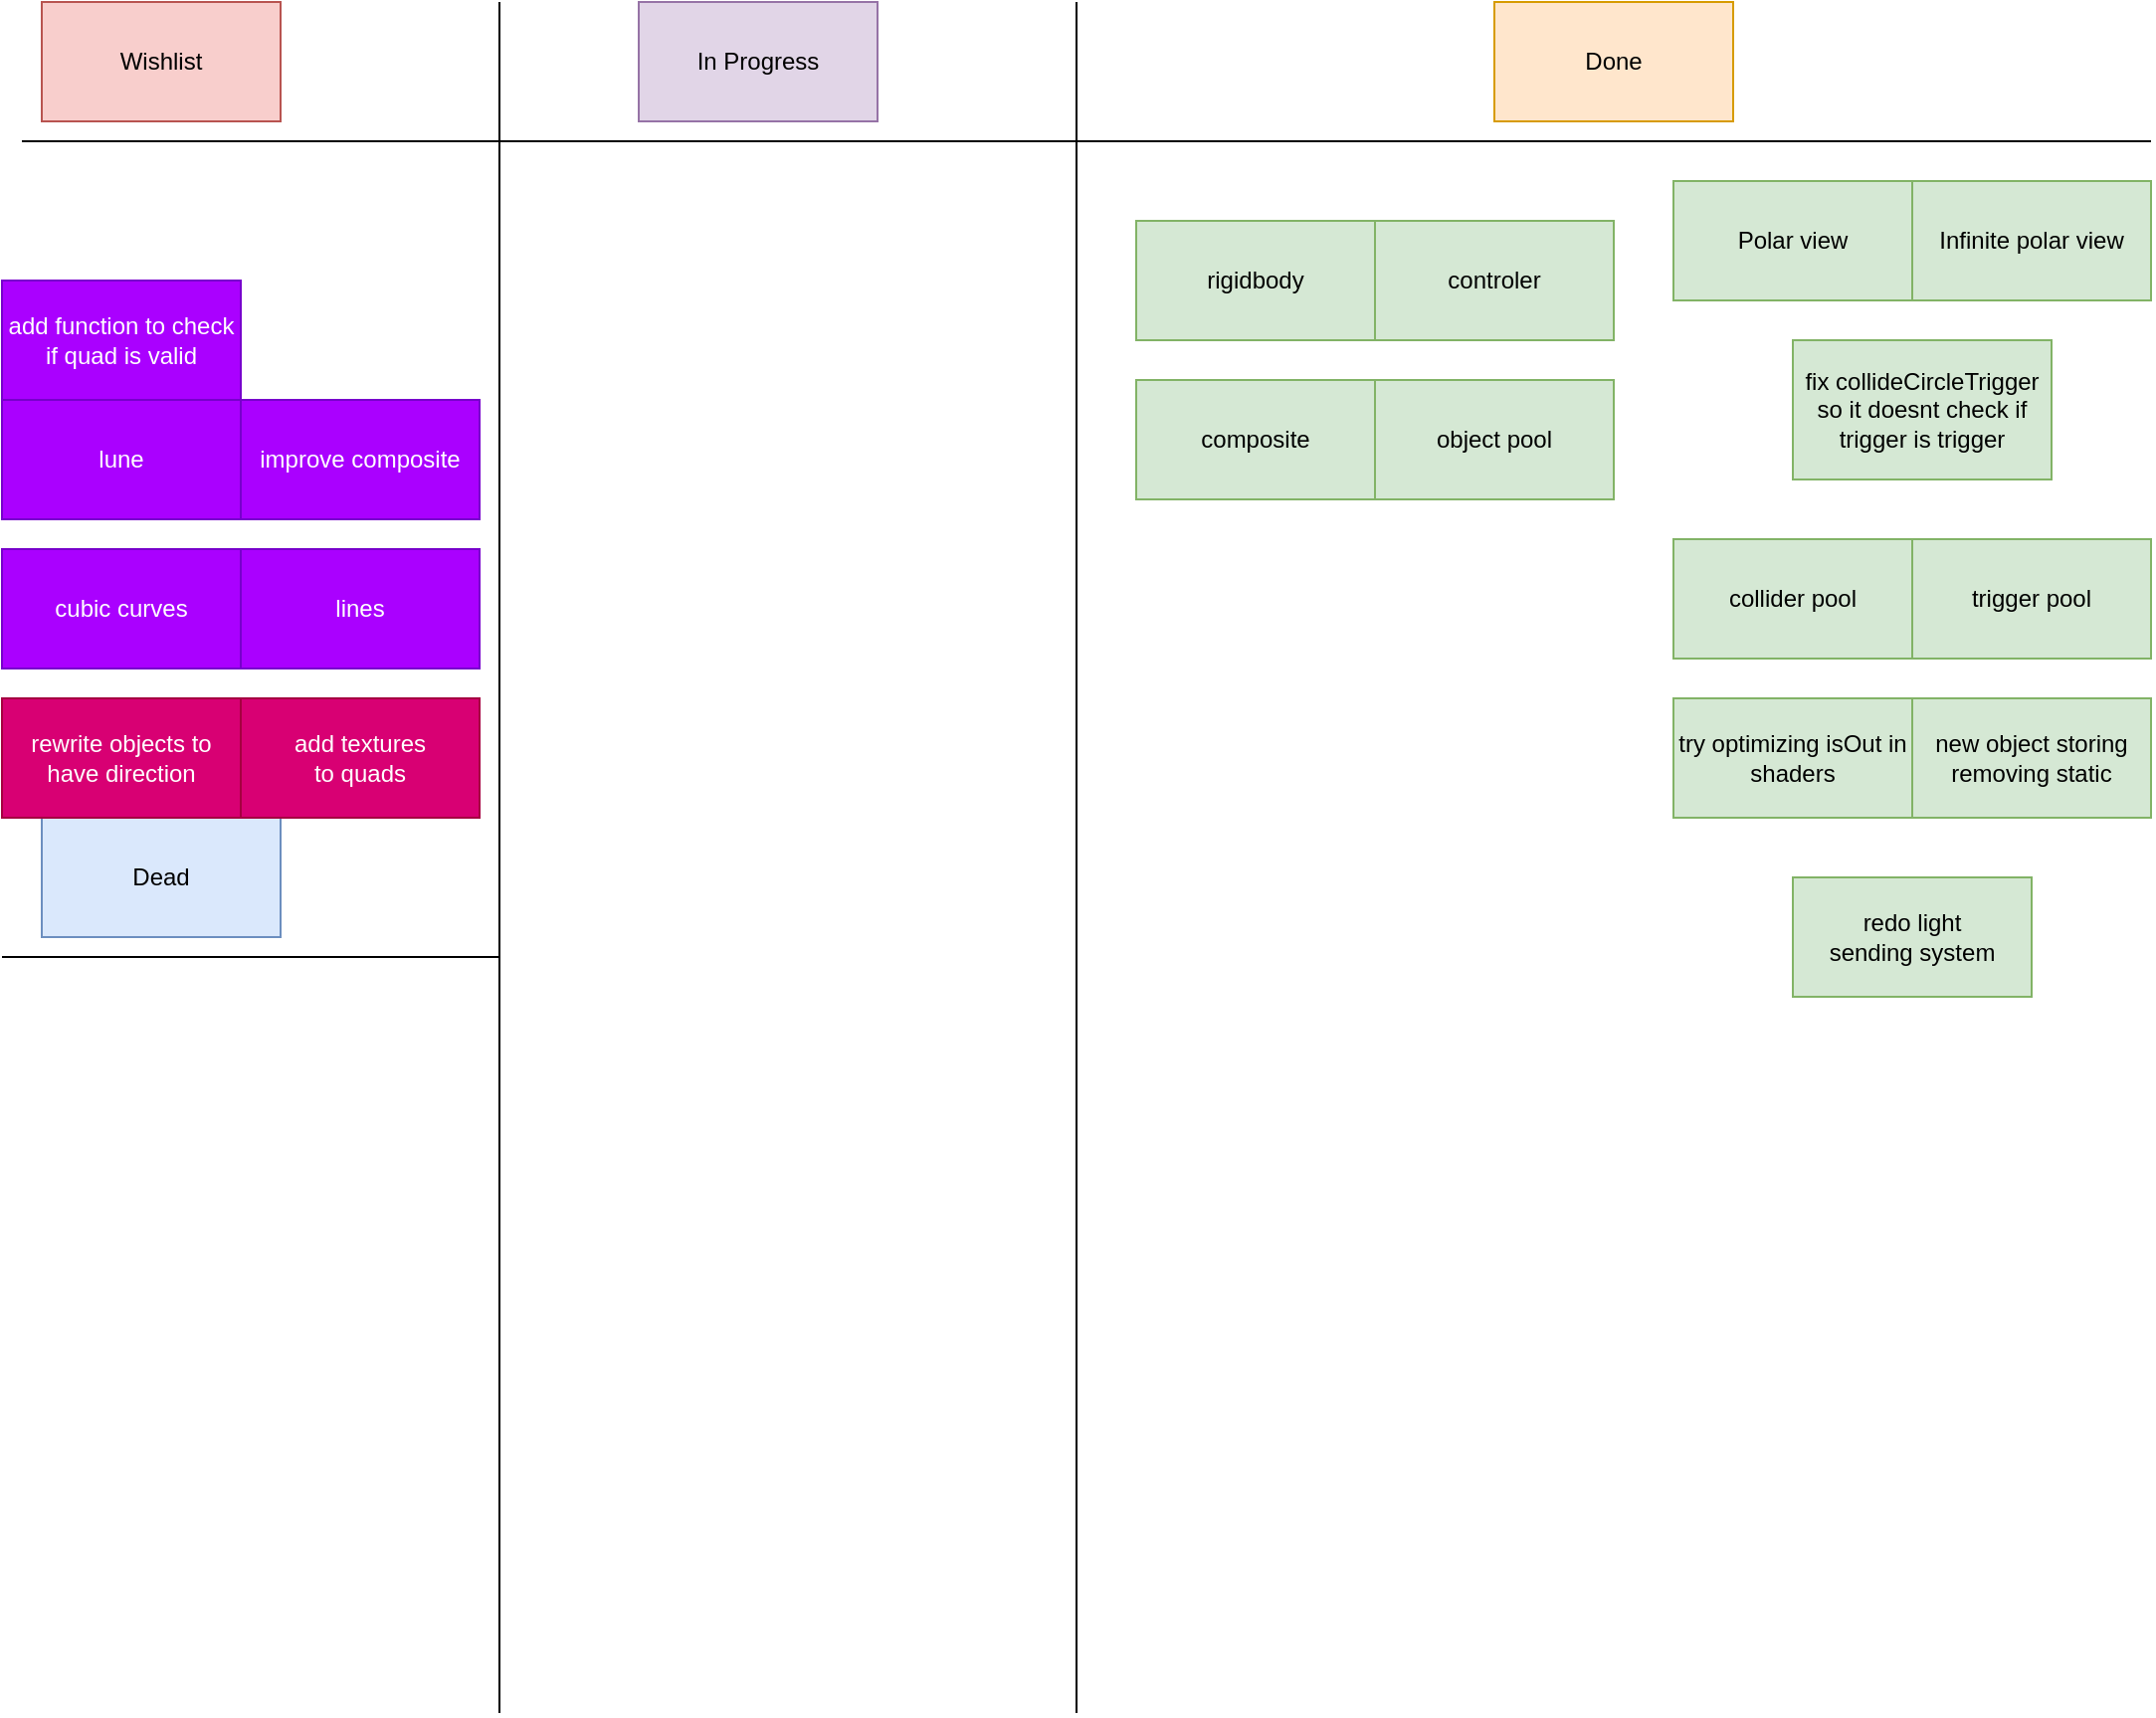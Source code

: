 <mxfile version="12.2.4" pages="1"><diagram id="grvGklvKSHnJHJ-BDOdG" name="Page-1"><mxGraphModel dx="875" dy="583" grid="1" gridSize="10" guides="1" tooltips="1" connect="1" arrows="1" fold="1" page="1" pageScale="1" pageWidth="850" pageHeight="1100" math="0" shadow="0"><root><mxCell id="0"/><mxCell id="1" parent="0"/><mxCell id="2" value="Wishlist" style="rounded=0;whiteSpace=wrap;html=1;fillColor=#f8cecc;strokeColor=#b85450;" parent="1" vertex="1"><mxGeometry x="20" y="20" width="120" height="60" as="geometry"/></mxCell><mxCell id="3" value="In Progress" style="rounded=0;whiteSpace=wrap;html=1;fillColor=#e1d5e7;strokeColor=#9673a6;" parent="1" vertex="1"><mxGeometry x="320" y="20" width="120" height="60" as="geometry"/></mxCell><mxCell id="4" value="Done" style="rounded=0;whiteSpace=wrap;html=1;fillColor=#ffe6cc;strokeColor=#d79b00;" parent="1" vertex="1"><mxGeometry x="750" y="20" width="120" height="60" as="geometry"/></mxCell><mxCell id="5" value="Dead" style="rounded=0;whiteSpace=wrap;html=1;fillColor=#dae8fc;strokeColor=#6c8ebf;" parent="1" vertex="1"><mxGeometry x="20" y="430" width="120" height="60" as="geometry"/></mxCell><mxCell id="6" value="" style="endArrow=none;html=1;" parent="1" edge="1"><mxGeometry width="50" height="50" relative="1" as="geometry"><mxPoint x="250" y="880" as="sourcePoint"/><mxPoint x="250" y="20" as="targetPoint"/></mxGeometry></mxCell><mxCell id="7" value="" style="endArrow=none;html=1;" parent="1" edge="1"><mxGeometry width="50" height="50" relative="1" as="geometry"><mxPoint x="540" y="880" as="sourcePoint"/><mxPoint x="540" y="20" as="targetPoint"/><Array as="points"><mxPoint x="540" y="680"/></Array></mxGeometry></mxCell><mxCell id="8" value="" style="endArrow=none;html=1;" parent="1" edge="1"><mxGeometry width="50" height="50" relative="1" as="geometry"><mxPoint y="500" as="sourcePoint"/><mxPoint x="250" y="500" as="targetPoint"/></mxGeometry></mxCell><mxCell id="9" value="" style="endArrow=none;html=1;" parent="1" edge="1"><mxGeometry width="50" height="50" relative="1" as="geometry"><mxPoint x="10" y="90" as="sourcePoint"/><mxPoint x="1080" y="90" as="targetPoint"/></mxGeometry></mxCell><mxCell id="10" value="Polar view" style="rounded=0;whiteSpace=wrap;html=1;fillColor=#d5e8d4;strokeColor=#82b366;" parent="1" vertex="1"><mxGeometry x="840" y="110" width="120" height="60" as="geometry"/></mxCell><mxCell id="11" value="collider pool" style="rounded=0;whiteSpace=wrap;html=1;fillColor=#d5e8d4;strokeColor=#82b366;" parent="1" vertex="1"><mxGeometry x="840" y="290" width="120" height="60" as="geometry"/></mxCell><mxCell id="12" value="Infinite polar view" style="rounded=0;whiteSpace=wrap;html=1;fillColor=#d5e8d4;strokeColor=#82b366;" parent="1" vertex="1"><mxGeometry x="960" y="110" width="120" height="60" as="geometry"/></mxCell><mxCell id="13" value="fix collideCircleTrigger&lt;br&gt;so it doesnt check if trigger is trigger" style="rounded=0;whiteSpace=wrap;html=1;fillColor=#d5e8d4;strokeColor=#82b366;" parent="1" vertex="1"><mxGeometry x="900" y="190" width="130" height="70" as="geometry"/></mxCell><mxCell id="14" value="trigger pool" style="rounded=0;whiteSpace=wrap;html=1;fillColor=#d5e8d4;strokeColor=#82b366;" parent="1" vertex="1"><mxGeometry x="960" y="290" width="120" height="60" as="geometry"/></mxCell><mxCell id="16" value="lines" style="rounded=0;whiteSpace=wrap;html=1;fillColor=#aa00ff;strokeColor=#7700CC;fontColor=#ffffff;" parent="1" vertex="1"><mxGeometry x="120" y="295" width="120" height="60" as="geometry"/></mxCell><mxCell id="17" value="cubic curves" style="rounded=0;whiteSpace=wrap;html=1;fillColor=#aa00ff;strokeColor=#7700CC;fontColor=#ffffff;" parent="1" vertex="1"><mxGeometry y="295" width="120" height="60" as="geometry"/></mxCell><mxCell id="18" value="new object storing removing static" style="rounded=0;whiteSpace=wrap;html=1;fillColor=#d5e8d4;strokeColor=#82b366;" parent="1" vertex="1"><mxGeometry x="960" y="370" width="120" height="60" as="geometry"/></mxCell><mxCell id="19" value="try optimizing isOut in shaders" style="rounded=0;whiteSpace=wrap;html=1;fillColor=#d5e8d4;strokeColor=#82b366;" parent="1" vertex="1"><mxGeometry x="840" y="370" width="120" height="60" as="geometry"/></mxCell><mxCell id="20" value="redo light &lt;br&gt;sending system" style="rounded=0;whiteSpace=wrap;html=1;fillColor=#d5e8d4;strokeColor=#82b366;" parent="1" vertex="1"><mxGeometry x="900" y="460" width="120" height="60" as="geometry"/></mxCell><mxCell id="21" value="lune" style="rounded=0;whiteSpace=wrap;html=1;fillColor=#aa00ff;strokeColor=#7700CC;fontColor=#ffffff;" parent="1" vertex="1"><mxGeometry y="220" width="120" height="60" as="geometry"/></mxCell><mxCell id="22" value="rigidbody" style="rounded=0;whiteSpace=wrap;html=1;fillColor=#d5e8d4;strokeColor=#82b366;" parent="1" vertex="1"><mxGeometry x="570" y="130" width="120" height="60" as="geometry"/></mxCell><mxCell id="23" value="composite" style="rounded=0;whiteSpace=wrap;html=1;fillColor=#d5e8d4;strokeColor=#82b366;" parent="1" vertex="1"><mxGeometry x="570" y="210" width="120" height="60" as="geometry"/></mxCell><mxCell id="24" value="controler" style="rounded=0;whiteSpace=wrap;html=1;fillColor=#d5e8d4;strokeColor=#82b366;" parent="1" vertex="1"><mxGeometry x="690" y="130" width="120" height="60" as="geometry"/></mxCell><mxCell id="25" value="rewrite objects to have direction" style="rounded=0;whiteSpace=wrap;html=1;fillColor=#d80073;strokeColor=#A50040;fontColor=#ffffff;" parent="1" vertex="1"><mxGeometry y="370" width="120" height="60" as="geometry"/></mxCell><mxCell id="26" value="improve composite" style="rounded=0;whiteSpace=wrap;html=1;fillColor=#aa00ff;strokeColor=#7700CC;fontColor=#ffffff;" parent="1" vertex="1"><mxGeometry x="120" y="220" width="120" height="60" as="geometry"/></mxCell><mxCell id="27" value="add function to check if quad is valid" style="rounded=0;whiteSpace=wrap;html=1;fillColor=#aa00ff;strokeColor=#7700CC;fontColor=#ffffff;" parent="1" vertex="1"><mxGeometry y="160" width="120" height="60" as="geometry"/></mxCell><mxCell id="28" value="add textures &lt;br&gt;to quads" style="rounded=0;whiteSpace=wrap;html=1;fillColor=#d80073;strokeColor=#A50040;fontColor=#ffffff;" parent="1" vertex="1"><mxGeometry x="120" y="370" width="120" height="60" as="geometry"/></mxCell><mxCell id="29" value="object pool" style="rounded=0;whiteSpace=wrap;html=1;fillColor=#d5e8d4;strokeColor=#82b366;" parent="1" vertex="1"><mxGeometry x="690" y="210" width="120" height="60" as="geometry"/></mxCell></root></mxGraphModel></diagram></mxfile>